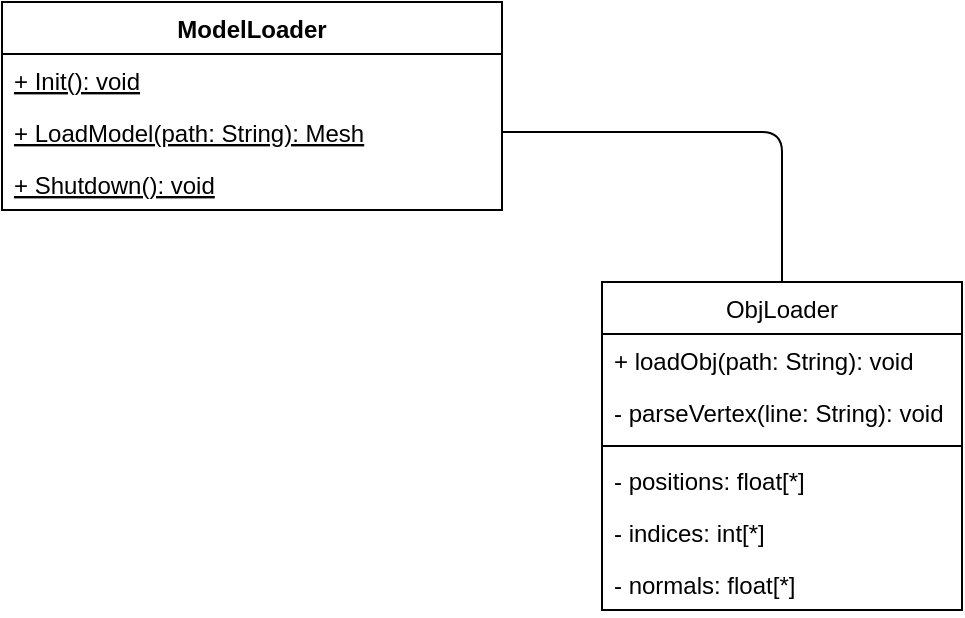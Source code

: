 <mxfile version="13.6.2" type="device"><diagram id="xxr8psbEaHhLxtjnCN2_" name="Page-1"><mxGraphModel dx="1024" dy="633" grid="1" gridSize="10" guides="1" tooltips="1" connect="1" arrows="1" fold="1" page="1" pageScale="1" pageWidth="827" pageHeight="1169" math="0" shadow="0"><root><mxCell id="0"/><mxCell id="1" parent="0"/><mxCell id="DK1ZRBKwJq4fEjbB9eOz-1" value="ModelLoader" style="swimlane;fontStyle=1;align=center;verticalAlign=top;childLayout=stackLayout;horizontal=1;startSize=26;horizontalStack=0;resizeParent=1;resizeParentMax=0;resizeLast=0;collapsible=1;marginBottom=0;" vertex="1" parent="1"><mxGeometry x="60" y="40" width="250" height="104" as="geometry"/></mxCell><mxCell id="DK1ZRBKwJq4fEjbB9eOz-8" value="+ Init(): void" style="text;strokeColor=none;fillColor=none;align=left;verticalAlign=top;spacingLeft=4;spacingRight=4;overflow=hidden;rotatable=0;points=[[0,0.5],[1,0.5]];portConstraint=eastwest;fontStyle=4" vertex="1" parent="DK1ZRBKwJq4fEjbB9eOz-1"><mxGeometry y="26" width="250" height="26" as="geometry"/></mxCell><mxCell id="DK1ZRBKwJq4fEjbB9eOz-9" value="+ LoadModel(path: String): Mesh" style="text;strokeColor=none;fillColor=none;align=left;verticalAlign=top;spacingLeft=4;spacingRight=4;overflow=hidden;rotatable=0;points=[[0,0.5],[1,0.5]];portConstraint=eastwest;fontStyle=4" vertex="1" parent="DK1ZRBKwJq4fEjbB9eOz-1"><mxGeometry y="52" width="250" height="26" as="geometry"/></mxCell><mxCell id="DK1ZRBKwJq4fEjbB9eOz-11" value="+ Shutdown(): void" style="text;strokeColor=none;fillColor=none;align=left;verticalAlign=top;spacingLeft=4;spacingRight=4;overflow=hidden;rotatable=0;points=[[0,0.5],[1,0.5]];portConstraint=eastwest;fontStyle=4" vertex="1" parent="DK1ZRBKwJq4fEjbB9eOz-1"><mxGeometry y="78" width="250" height="26" as="geometry"/></mxCell><mxCell id="DK1ZRBKwJq4fEjbB9eOz-21" value="ObjLoader" style="swimlane;fontStyle=0;childLayout=stackLayout;horizontal=1;startSize=26;fillColor=none;horizontalStack=0;resizeParent=1;resizeParentMax=0;resizeLast=0;collapsible=1;marginBottom=0;" vertex="1" parent="1"><mxGeometry x="360" y="180" width="180" height="164" as="geometry"/></mxCell><mxCell id="DK1ZRBKwJq4fEjbB9eOz-22" value="+ loadObj(path: String): void" style="text;strokeColor=none;fillColor=none;align=left;verticalAlign=top;spacingLeft=4;spacingRight=4;overflow=hidden;rotatable=0;points=[[0,0.5],[1,0.5]];portConstraint=eastwest;" vertex="1" parent="DK1ZRBKwJq4fEjbB9eOz-21"><mxGeometry y="26" width="180" height="26" as="geometry"/></mxCell><mxCell id="DK1ZRBKwJq4fEjbB9eOz-25" value="- parseVertex(line: String): void" style="text;strokeColor=none;fillColor=none;align=left;verticalAlign=top;spacingLeft=4;spacingRight=4;overflow=hidden;rotatable=0;points=[[0,0.5],[1,0.5]];portConstraint=eastwest;" vertex="1" parent="DK1ZRBKwJq4fEjbB9eOz-21"><mxGeometry y="52" width="180" height="26" as="geometry"/></mxCell><mxCell id="DK1ZRBKwJq4fEjbB9eOz-31" value="" style="line;strokeWidth=1;fillColor=none;align=left;verticalAlign=middle;spacingTop=-1;spacingLeft=3;spacingRight=3;rotatable=0;labelPosition=right;points=[];portConstraint=eastwest;" vertex="1" parent="DK1ZRBKwJq4fEjbB9eOz-21"><mxGeometry y="78" width="180" height="8" as="geometry"/></mxCell><mxCell id="DK1ZRBKwJq4fEjbB9eOz-30" value="- positions: float[*]" style="text;strokeColor=none;fillColor=none;align=left;verticalAlign=top;spacingLeft=4;spacingRight=4;overflow=hidden;rotatable=0;points=[[0,0.5],[1,0.5]];portConstraint=eastwest;" vertex="1" parent="DK1ZRBKwJq4fEjbB9eOz-21"><mxGeometry y="86" width="180" height="26" as="geometry"/></mxCell><mxCell id="DK1ZRBKwJq4fEjbB9eOz-29" value="- indices: int[*]" style="text;strokeColor=none;fillColor=none;align=left;verticalAlign=top;spacingLeft=4;spacingRight=4;overflow=hidden;rotatable=0;points=[[0,0.5],[1,0.5]];portConstraint=eastwest;" vertex="1" parent="DK1ZRBKwJq4fEjbB9eOz-21"><mxGeometry y="112" width="180" height="26" as="geometry"/></mxCell><mxCell id="DK1ZRBKwJq4fEjbB9eOz-32" value="- normals: float[*]" style="text;strokeColor=none;fillColor=none;align=left;verticalAlign=top;spacingLeft=4;spacingRight=4;overflow=hidden;rotatable=0;points=[[0,0.5],[1,0.5]];portConstraint=eastwest;" vertex="1" parent="DK1ZRBKwJq4fEjbB9eOz-21"><mxGeometry y="138" width="180" height="26" as="geometry"/></mxCell><mxCell id="DK1ZRBKwJq4fEjbB9eOz-35" value="" style="endArrow=none;html=1;edgeStyle=orthogonalEdgeStyle;exitX=1;exitY=0.5;exitDx=0;exitDy=0;entryX=0.5;entryY=0;entryDx=0;entryDy=0;" edge="1" parent="1" source="DK1ZRBKwJq4fEjbB9eOz-9" target="DK1ZRBKwJq4fEjbB9eOz-21"><mxGeometry relative="1" as="geometry"><mxPoint x="370" y="90" as="sourcePoint"/><mxPoint x="530" y="90" as="targetPoint"/></mxGeometry></mxCell></root></mxGraphModel></diagram></mxfile>